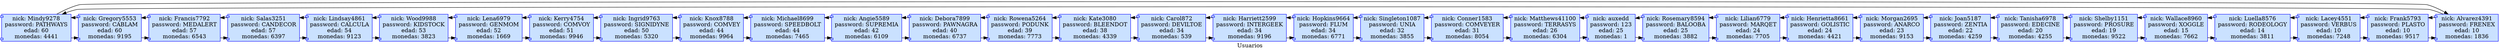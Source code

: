 digraph G {
label="Usuarios";
node [shape=component, style=filled, color=blue, fillcolor=lightsteelblue1];
Mindy9278[label="nick: Mindy9278
password: PATHWAYS
edad: 60
monedas: 4441"];
Gregory5553[label="nick: Gregory5553
password: CABLAM
edad: 60
monedas: 9195"];
Francis7792[label="nick: Francis7792
password: MEDALERT
edad: 57
monedas: 6543"];
Salas3251[label="nick: Salas3251
password: CANDECOR
edad: 57
monedas: 6397"];
Lindsay4861[label="nick: Lindsay4861
password: CALCULA
edad: 54
monedas: 9123"];
Wood9988[label="nick: Wood9988
password: KIDSTOCK
edad: 53
monedas: 3823"];
Lena6979[label="nick: Lena6979
password: GENMOM
edad: 52
monedas: 1669"];
Kerry4754[label="nick: Kerry4754
password: COMVOY
edad: 51
monedas: 9946"];
Ingrid9763[label="nick: Ingrid9763
password: SIGNIDYNE
edad: 50
monedas: 5320"];
Knox8788[label="nick: Knox8788
password: COMVEY
edad: 44
monedas: 9964"];
Michael8699[label="nick: Michael8699
password: SPEEDBOLT
edad: 44
monedas: 7465"];
Angie5589[label="nick: Angie5589
password: SUPREMIA
edad: 42
monedas: 6109"];
Debora7899[label="nick: Debora7899
password: PAWNAGRA
edad: 40
monedas: 6737"];
Rowena5264[label="nick: Rowena5264
password: PODUNK
edad: 39
monedas: 7773"];
Kate3080[label="nick: Kate3080
password: BLEENDOT
edad: 38
monedas: 4339"];
Carol872[label="nick: Carol872
password: DEVILTOE
edad: 34
monedas: 539"];
Harriett2599[label="nick: Harriett2599
password: INTERGEEK
edad: 34
monedas: 9196"];
Hopkins9664[label="nick: Hopkins9664
password: FLUM
edad: 34
monedas: 6771"];
Singleton1087[label="nick: Singleton1087
password: UNIA
edad: 32
monedas: 3855"];
Conner1583[label="nick: Conner1583
password: COMVEYER
edad: 31
monedas: 8054"];
Matthews41100[label="nick: Matthews41100
password: TERRASYS
edad: 26
monedas: 6304"];
auxedd[label="nick: auxedd
password: 123
edad: 25
monedas: 1"];
Rosemary8594[label="nick: Rosemary8594
password: BALOOBA
edad: 25
monedas: 3882"];
Lilian6779[label="nick: Lilian6779
password: MARQET
edad: 24
monedas: 7705"];
Henrietta8661[label="nick: Henrietta8661
password: GOLISTIC
edad: 24
monedas: 4421"];
Morgan2695[label="nick: Morgan2695
password: ANARCO
edad: 23
monedas: 9153"];
Joan5187[label="nick: Joan5187
password: ZENTIA
edad: 22
monedas: 4259"];
Tanisha6978[label="nick: Tanisha6978
password: EDECINE
edad: 20
monedas: 4255"];
Shelby1151[label="nick: Shelby1151
password: PROSURE
edad: 19
monedas: 9522"];
Wallace8960[label="nick: Wallace8960
password: XOGGLE
edad: 15
monedas: 7662"];
Luella8576[label="nick: Luella8576
password: RODEOLOGY
edad: 14
monedas: 3811"];
Lacey4551[label="nick: Lacey4551
password: VERBUS
edad: 10
monedas: 7248"];
Frank5793[label="nick: Frank5793
password: PLASTO
edad: 10
monedas: 9517"];
Alvarez4391[label="nick: Alvarez4391
password: FRENEX
edad: 10
monedas: 1836"];
//Enlazar Usuarios
{rank=same;
Mindy9278->Gregory5553->Francis7792->Salas3251->Lindsay4861->Wood9988->Lena6979->Kerry4754->Ingrid9763->Knox8788->Michael8699->Angie5589->Debora7899->Rowena5264->Kate3080->Carol872->Harriett2599->Hopkins9664->Singleton1087->Conner1583->Matthews41100->auxedd->Rosemary8594->Lilian6779->Henrietta8661->Morgan2695->Joan5187->Tanisha6978->Shelby1151->Wallace8960->Luella8576->Lacey4551->Frank5793->Alvarez4391->Mindy9278
Gregory5553->Mindy9278 Francis7792->Gregory5553 Salas3251->Francis7792 Lindsay4861->Salas3251 Wood9988->Lindsay4861 Lena6979->Wood9988 Kerry4754->Lena6979 Ingrid9763->Kerry4754 Knox8788->Ingrid9763 Michael8699->Knox8788 Angie5589->Michael8699 Debora7899->Angie5589 Rowena5264->Debora7899 Kate3080->Rowena5264 Carol872->Kate3080 Harriett2599->Carol872 Hopkins9664->Harriett2599 Singleton1087->Hopkins9664 Conner1583->Singleton1087 Matthews41100->Conner1583 auxedd->Matthews41100 Rosemary8594->auxedd Lilian6779->Rosemary8594 Henrietta8661->Lilian6779 Morgan2695->Henrietta8661 Joan5187->Morgan2695 Tanisha6978->Joan5187 Shelby1151->Tanisha6978 Wallace8960->Shelby1151 Luella8576->Wallace8960 Lacey4551->Luella8576 Frank5793->Lacey4551 Alvarez4391->Frank5793 Mindy9278->Alvarez4391 
}
}
